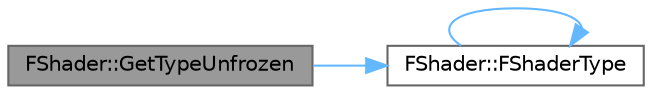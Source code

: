 digraph "FShader::GetTypeUnfrozen"
{
 // INTERACTIVE_SVG=YES
 // LATEX_PDF_SIZE
  bgcolor="transparent";
  edge [fontname=Helvetica,fontsize=10,labelfontname=Helvetica,labelfontsize=10];
  node [fontname=Helvetica,fontsize=10,shape=box,height=0.2,width=0.4];
  rankdir="LR";
  Node1 [id="Node000001",label="FShader::GetTypeUnfrozen",height=0.2,width=0.4,color="gray40", fillcolor="grey60", style="filled", fontcolor="black",tooltip=" "];
  Node1 -> Node2 [id="edge1_Node000001_Node000002",color="steelblue1",style="solid",tooltip=" "];
  Node2 [id="Node000002",label="FShader::FShaderType",height=0.2,width=0.4,color="grey40", fillcolor="white", style="filled",URL="$dd/df9/classFShader.html#a8d50500bd441c964f1bccea956c06f8a",tooltip=" "];
  Node2 -> Node2 [id="edge2_Node000002_Node000002",color="steelblue1",style="solid",tooltip=" "];
}
